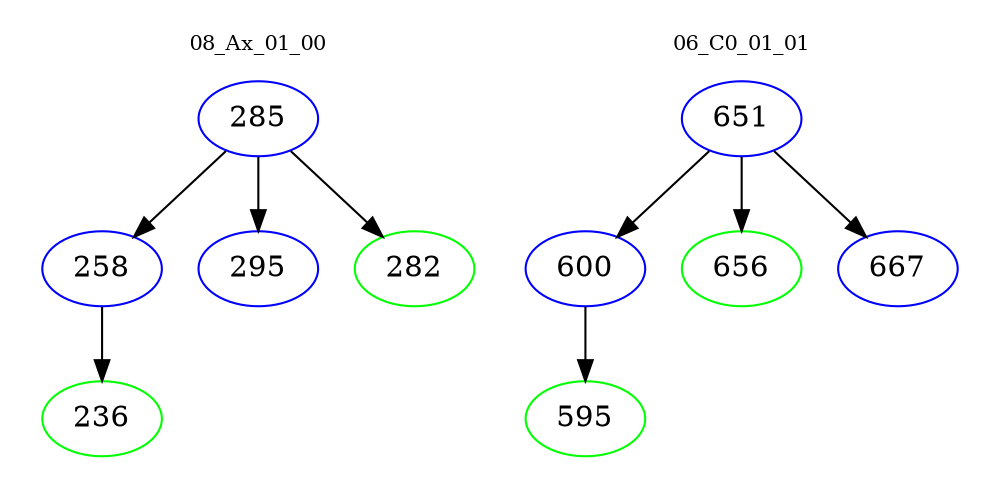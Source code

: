 digraph{
subgraph cluster_0 {
color = white
label = "08_Ax_01_00";
fontsize=10;
T0_285 [label="285", color="blue"]
T0_285 -> T0_258 [color="black"]
T0_258 [label="258", color="blue"]
T0_258 -> T0_236 [color="black"]
T0_236 [label="236", color="green"]
T0_285 -> T0_295 [color="black"]
T0_295 [label="295", color="blue"]
T0_285 -> T0_282 [color="black"]
T0_282 [label="282", color="green"]
}
subgraph cluster_1 {
color = white
label = "06_C0_01_01";
fontsize=10;
T1_651 [label="651", color="blue"]
T1_651 -> T1_600 [color="black"]
T1_600 [label="600", color="blue"]
T1_600 -> T1_595 [color="black"]
T1_595 [label="595", color="green"]
T1_651 -> T1_656 [color="black"]
T1_656 [label="656", color="green"]
T1_651 -> T1_667 [color="black"]
T1_667 [label="667", color="blue"]
}
}
